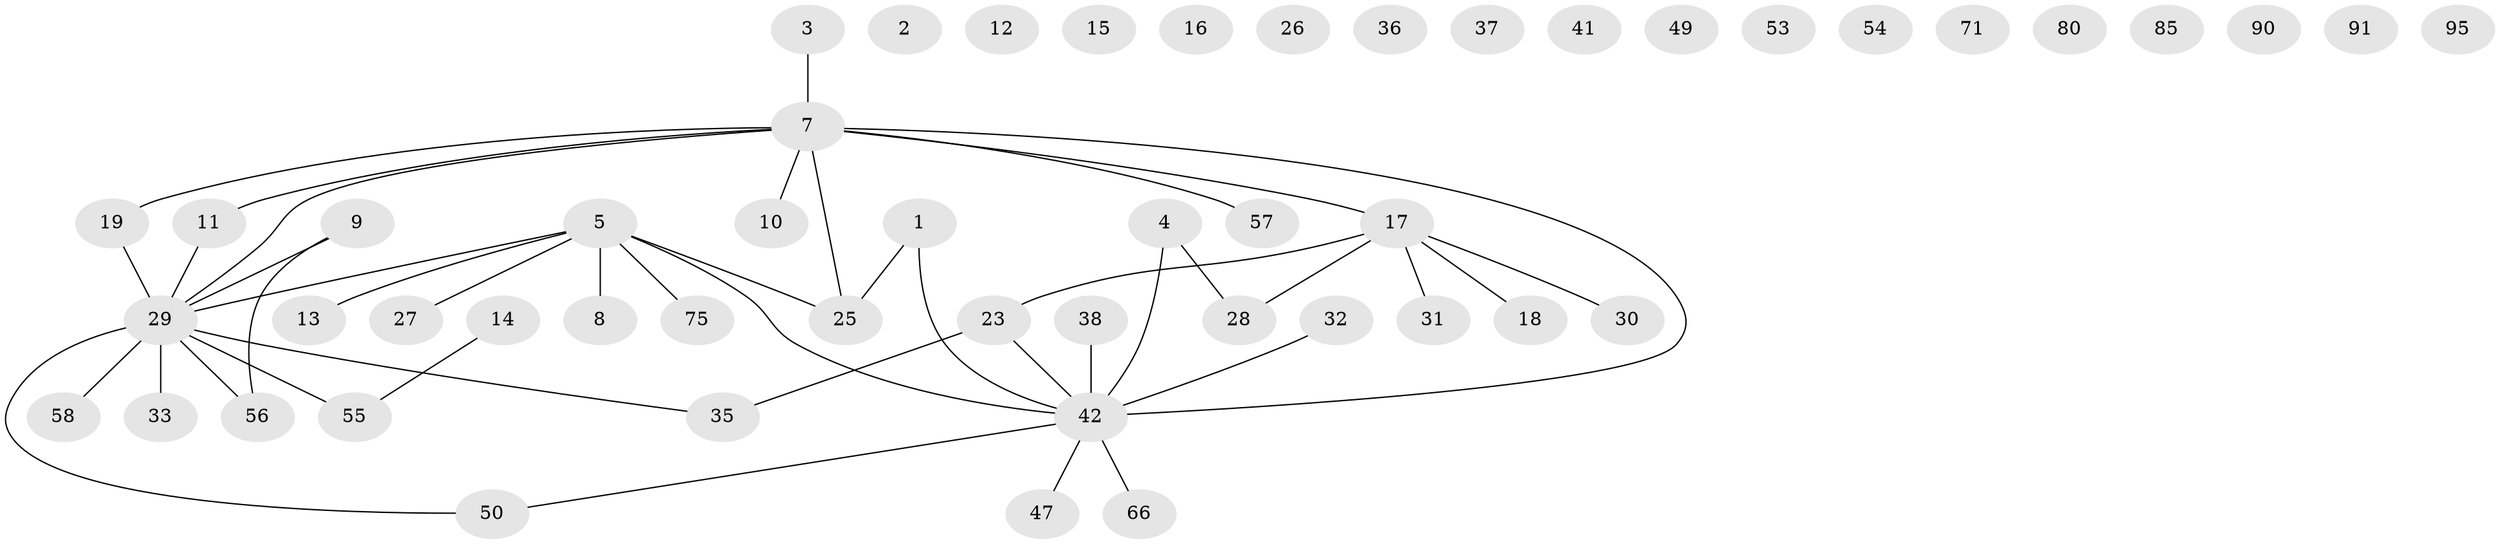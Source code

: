 // original degree distribution, {2: 0.28865979381443296, 0: 0.15463917525773196, 1: 0.27835051546391754, 8: 0.010309278350515464, 5: 0.030927835051546393, 3: 0.10309278350515463, 4: 0.09278350515463918, 6: 0.041237113402061855}
// Generated by graph-tools (version 1.1) at 2025/16/03/04/25 18:16:39]
// undirected, 51 vertices, 43 edges
graph export_dot {
graph [start="1"]
  node [color=gray90,style=filled];
  1 [super="+92"];
  2;
  3 [super="+21+24"];
  4 [super="+63"];
  5 [super="+6"];
  7 [super="+72+51+39+22"];
  8;
  9 [super="+64+45"];
  10 [super="+96+60"];
  11 [super="+20"];
  12;
  13;
  14 [super="+65"];
  15;
  16;
  17 [super="+34+40+83"];
  18;
  19;
  23 [super="+43"];
  25;
  26;
  27;
  28;
  29 [super="+62"];
  30;
  31 [super="+48"];
  32;
  33;
  35;
  36;
  37;
  38;
  41 [super="+46"];
  42 [super="+77+44"];
  47;
  49;
  50;
  53;
  54;
  55 [super="+59+61"];
  56;
  57;
  58;
  66;
  71;
  75;
  80;
  85 [super="+97"];
  90;
  91;
  95;
  1 -- 25;
  1 -- 42;
  3 -- 7;
  4 -- 28;
  4 -- 42;
  5 -- 8;
  5 -- 75;
  5 -- 13;
  5 -- 25;
  5 -- 27;
  5 -- 42;
  5 -- 29;
  7 -- 25;
  7 -- 57;
  7 -- 17;
  7 -- 11 [weight=2];
  7 -- 19;
  7 -- 42 [weight=2];
  7 -- 10;
  7 -- 29;
  9 -- 56;
  9 -- 29 [weight=2];
  11 -- 29;
  14 -- 55;
  17 -- 28;
  17 -- 30;
  17 -- 31;
  17 -- 18;
  17 -- 23;
  19 -- 29;
  23 -- 42;
  23 -- 35;
  29 -- 33;
  29 -- 35;
  29 -- 50;
  29 -- 56 [weight=2];
  29 -- 58 [weight=2];
  29 -- 55 [weight=2];
  32 -- 42;
  38 -- 42;
  42 -- 66;
  42 -- 50;
  42 -- 47;
}
